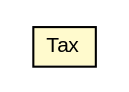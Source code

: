 #!/usr/local/bin/dot
#
# Class diagram 
# Generated by UMLGraph version R5_6 (http://www.umlgraph.org/)
#

digraph G {
	edge [fontname="arial",fontsize=10,labelfontname="arial",labelfontsize=10];
	node [fontname="arial",fontsize=10,shape=plaintext];
	nodesep=0.25;
	ranksep=0.5;
	// org.thoughtworks.sales.stage.cart.Tax
	c24482 [label=<<table title="org.thoughtworks.sales.stage.cart.Tax" border="0" cellborder="1" cellspacing="0" cellpadding="2" port="p" bgcolor="lemonChiffon" href="./Tax.html">
		<tr><td><table border="0" cellspacing="0" cellpadding="1">
<tr><td align="center" balign="center"> Tax </td></tr>
		</table></td></tr>
		</table>>, URL="./Tax.html", fontname="arial", fontcolor="black", fontsize=10.0];
}

